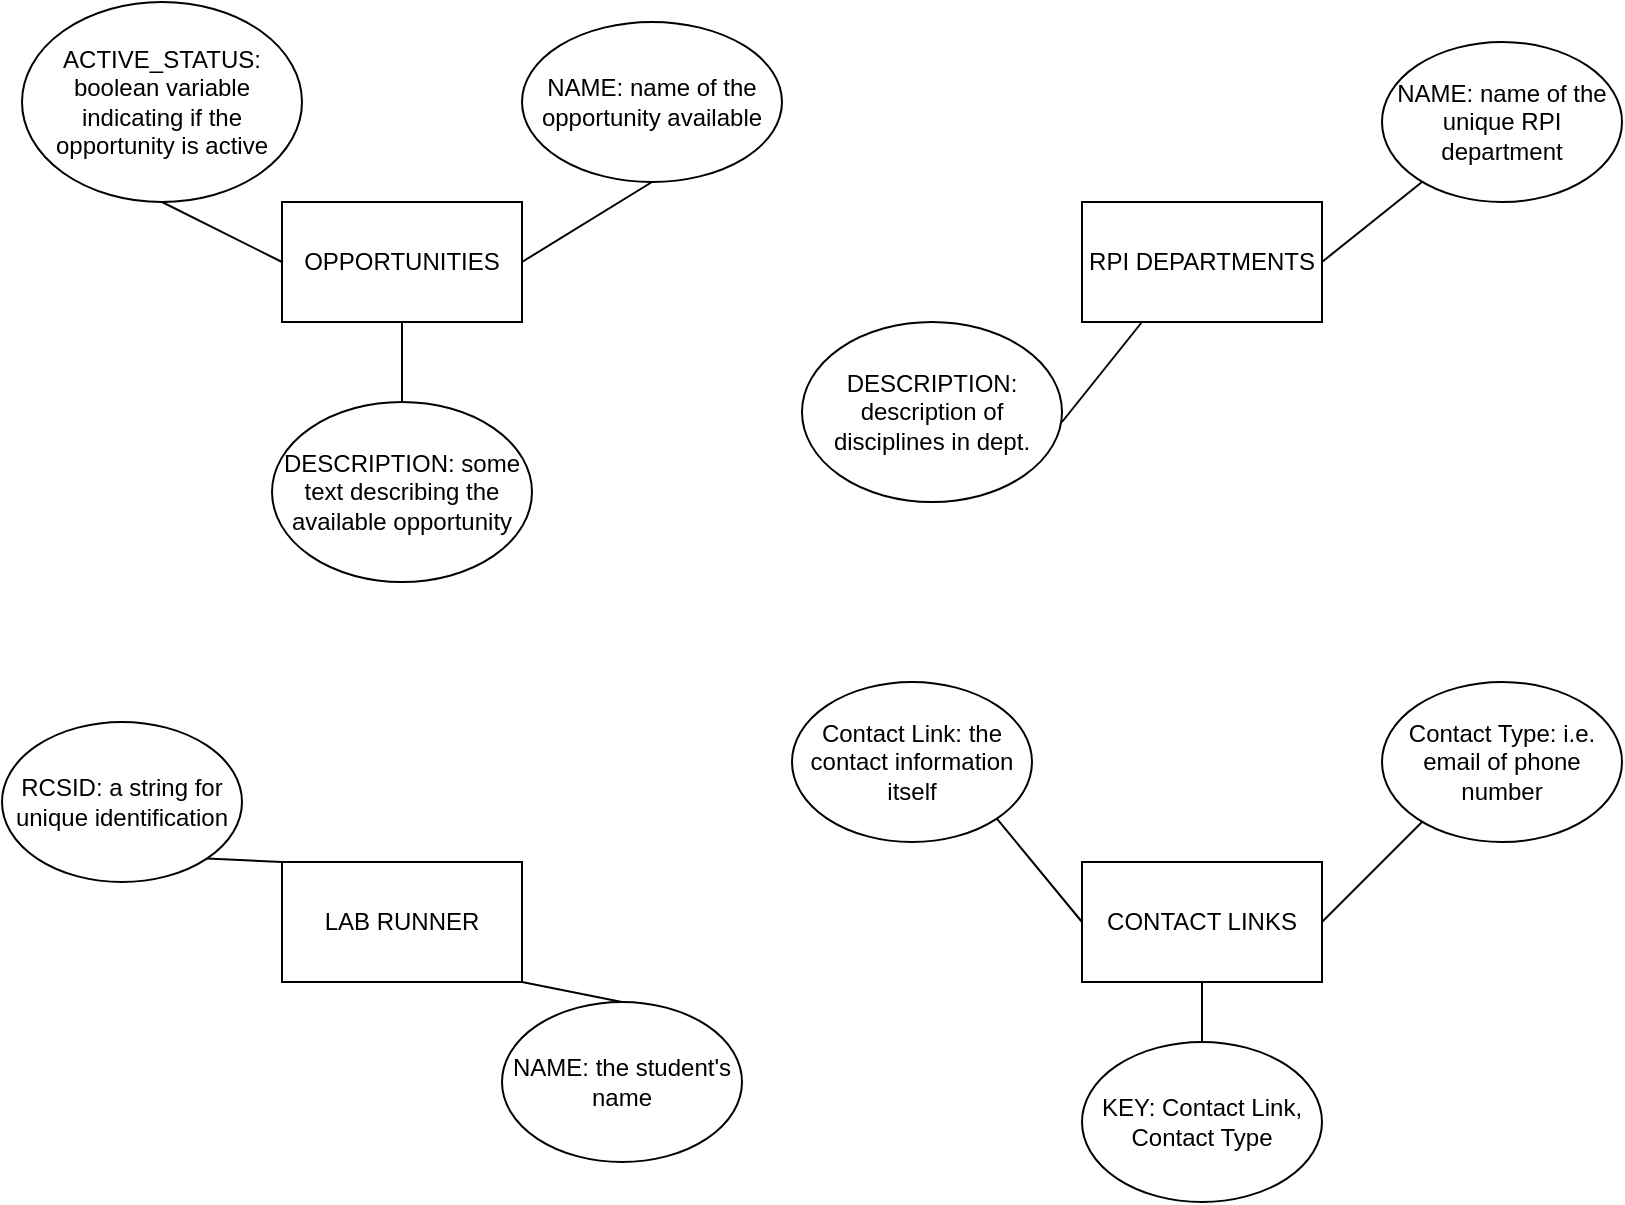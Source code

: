 <mxfile version="22.0.0" type="device">
  <diagram name="Page-1" id="qjayHnTlIwdImuQsa-e1">
    <mxGraphModel dx="1050" dy="596" grid="1" gridSize="10" guides="1" tooltips="1" connect="1" arrows="1" fold="1" page="1" pageScale="1" pageWidth="850" pageHeight="1100" math="0" shadow="0">
      <root>
        <mxCell id="0" />
        <mxCell id="1" parent="0" />
        <mxCell id="fnv_rUecruzkoxiH9KBW-2" value="LAB RUNNER" style="rounded=0;whiteSpace=wrap;html=1;" vertex="1" parent="1">
          <mxGeometry x="170" y="450" width="120" height="60" as="geometry" />
        </mxCell>
        <mxCell id="fnv_rUecruzkoxiH9KBW-3" value="OPPORTUNITIES" style="rounded=0;whiteSpace=wrap;html=1;" vertex="1" parent="1">
          <mxGeometry x="170" y="120" width="120" height="60" as="geometry" />
        </mxCell>
        <mxCell id="fnv_rUecruzkoxiH9KBW-4" value="RPI DEPARTMENTS" style="rounded=0;whiteSpace=wrap;html=1;" vertex="1" parent="1">
          <mxGeometry x="570" y="120" width="120" height="60" as="geometry" />
        </mxCell>
        <mxCell id="fnv_rUecruzkoxiH9KBW-5" value="CONTACT LINKS" style="rounded=0;whiteSpace=wrap;html=1;" vertex="1" parent="1">
          <mxGeometry x="570" y="450" width="120" height="60" as="geometry" />
        </mxCell>
        <mxCell id="fnv_rUecruzkoxiH9KBW-11" value="ACTIVE_STATUS: boolean variable indicating if the opportunity is active" style="ellipse;whiteSpace=wrap;html=1;" vertex="1" parent="1">
          <mxGeometry x="40" y="20" width="140" height="100" as="geometry" />
        </mxCell>
        <mxCell id="fnv_rUecruzkoxiH9KBW-12" value="NAME: name of the opportunity available" style="ellipse;whiteSpace=wrap;html=1;" vertex="1" parent="1">
          <mxGeometry x="290" y="30" width="130" height="80" as="geometry" />
        </mxCell>
        <mxCell id="fnv_rUecruzkoxiH9KBW-13" value="DESCRIPTION: some text describing the available opportunity" style="ellipse;whiteSpace=wrap;html=1;" vertex="1" parent="1">
          <mxGeometry x="165" y="220" width="130" height="90" as="geometry" />
        </mxCell>
        <mxCell id="fnv_rUecruzkoxiH9KBW-14" value="RCSID: a string for unique identification" style="ellipse;whiteSpace=wrap;html=1;" vertex="1" parent="1">
          <mxGeometry x="30" y="380" width="120" height="80" as="geometry" />
        </mxCell>
        <mxCell id="fnv_rUecruzkoxiH9KBW-15" value="NAME: the student&#39;s name" style="ellipse;whiteSpace=wrap;html=1;" vertex="1" parent="1">
          <mxGeometry x="280" y="520" width="120" height="80" as="geometry" />
        </mxCell>
        <mxCell id="fnv_rUecruzkoxiH9KBW-16" value="DESCRIPTION: description of disciplines in dept." style="ellipse;whiteSpace=wrap;html=1;" vertex="1" parent="1">
          <mxGeometry x="430" y="180" width="130" height="90" as="geometry" />
        </mxCell>
        <mxCell id="fnv_rUecruzkoxiH9KBW-17" value="NAME: name of the unique RPI department" style="ellipse;whiteSpace=wrap;html=1;" vertex="1" parent="1">
          <mxGeometry x="720" y="40" width="120" height="80" as="geometry" />
        </mxCell>
        <mxCell id="fnv_rUecruzkoxiH9KBW-18" value="Contact Link: the contact information itself" style="ellipse;whiteSpace=wrap;html=1;" vertex="1" parent="1">
          <mxGeometry x="425" y="360" width="120" height="80" as="geometry" />
        </mxCell>
        <mxCell id="fnv_rUecruzkoxiH9KBW-19" value="Contact Type: i.e. email of phone number" style="ellipse;whiteSpace=wrap;html=1;" vertex="1" parent="1">
          <mxGeometry x="720" y="360" width="120" height="80" as="geometry" />
        </mxCell>
        <mxCell id="fnv_rUecruzkoxiH9KBW-20" value="KEY: Contact Link, Contact Type" style="ellipse;whiteSpace=wrap;html=1;" vertex="1" parent="1">
          <mxGeometry x="570" y="540" width="120" height="80" as="geometry" />
        </mxCell>
        <mxCell id="fnv_rUecruzkoxiH9KBW-21" value="" style="endArrow=none;html=1;rounded=0;exitX=1;exitY=1;exitDx=0;exitDy=0;entryX=0;entryY=0;entryDx=0;entryDy=0;" edge="1" parent="1" source="fnv_rUecruzkoxiH9KBW-14" target="fnv_rUecruzkoxiH9KBW-2">
          <mxGeometry width="50" height="50" relative="1" as="geometry">
            <mxPoint x="400" y="340" as="sourcePoint" />
            <mxPoint x="450" y="290" as="targetPoint" />
          </mxGeometry>
        </mxCell>
        <mxCell id="fnv_rUecruzkoxiH9KBW-22" value="" style="endArrow=none;html=1;rounded=0;exitX=1;exitY=1;exitDx=0;exitDy=0;entryX=0.5;entryY=0;entryDx=0;entryDy=0;" edge="1" parent="1" source="fnv_rUecruzkoxiH9KBW-2" target="fnv_rUecruzkoxiH9KBW-15">
          <mxGeometry width="50" height="50" relative="1" as="geometry">
            <mxPoint x="400" y="340" as="sourcePoint" />
            <mxPoint x="450" y="290" as="targetPoint" />
          </mxGeometry>
        </mxCell>
        <mxCell id="fnv_rUecruzkoxiH9KBW-23" value="" style="endArrow=none;html=1;rounded=0;entryX=0.5;entryY=1;entryDx=0;entryDy=0;exitX=0.5;exitY=0;exitDx=0;exitDy=0;" edge="1" parent="1" source="fnv_rUecruzkoxiH9KBW-20" target="fnv_rUecruzkoxiH9KBW-5">
          <mxGeometry width="50" height="50" relative="1" as="geometry">
            <mxPoint x="710" y="570" as="sourcePoint" />
            <mxPoint x="760" y="520" as="targetPoint" />
          </mxGeometry>
        </mxCell>
        <mxCell id="fnv_rUecruzkoxiH9KBW-24" value="" style="endArrow=none;html=1;rounded=0;entryX=0;entryY=0.5;entryDx=0;entryDy=0;exitX=1;exitY=1;exitDx=0;exitDy=0;" edge="1" parent="1" source="fnv_rUecruzkoxiH9KBW-18" target="fnv_rUecruzkoxiH9KBW-5">
          <mxGeometry width="50" height="50" relative="1" as="geometry">
            <mxPoint x="500" y="490" as="sourcePoint" />
            <mxPoint x="550" y="440" as="targetPoint" />
          </mxGeometry>
        </mxCell>
        <mxCell id="fnv_rUecruzkoxiH9KBW-25" value="" style="endArrow=none;html=1;rounded=0;entryX=0.5;entryY=1;entryDx=0;entryDy=0;exitX=0.5;exitY=0;exitDx=0;exitDy=0;" edge="1" parent="1" source="fnv_rUecruzkoxiH9KBW-13" target="fnv_rUecruzkoxiH9KBW-3">
          <mxGeometry width="50" height="50" relative="1" as="geometry">
            <mxPoint x="315" y="230" as="sourcePoint" />
            <mxPoint x="365" y="180" as="targetPoint" />
          </mxGeometry>
        </mxCell>
        <mxCell id="fnv_rUecruzkoxiH9KBW-26" value="" style="endArrow=none;html=1;rounded=0;entryX=0;entryY=0.5;entryDx=0;entryDy=0;exitX=0.5;exitY=1;exitDx=0;exitDy=0;" edge="1" parent="1" source="fnv_rUecruzkoxiH9KBW-11" target="fnv_rUecruzkoxiH9KBW-3">
          <mxGeometry width="50" height="50" relative="1" as="geometry">
            <mxPoint x="90" y="190" as="sourcePoint" />
            <mxPoint x="140" y="140" as="targetPoint" />
          </mxGeometry>
        </mxCell>
        <mxCell id="fnv_rUecruzkoxiH9KBW-27" value="" style="endArrow=none;html=1;rounded=0;" edge="1" parent="1">
          <mxGeometry width="50" height="50" relative="1" as="geometry">
            <mxPoint x="690" y="480" as="sourcePoint" />
            <mxPoint x="740" y="430" as="targetPoint" />
          </mxGeometry>
        </mxCell>
        <mxCell id="fnv_rUecruzkoxiH9KBW-28" value="" style="endArrow=none;html=1;rounded=0;entryX=0.5;entryY=1;entryDx=0;entryDy=0;" edge="1" parent="1" target="fnv_rUecruzkoxiH9KBW-12">
          <mxGeometry width="50" height="50" relative="1" as="geometry">
            <mxPoint x="290" y="150" as="sourcePoint" />
            <mxPoint x="340" y="100" as="targetPoint" />
          </mxGeometry>
        </mxCell>
        <mxCell id="fnv_rUecruzkoxiH9KBW-29" value="" style="endArrow=none;html=1;rounded=0;entryX=0.25;entryY=1;entryDx=0;entryDy=0;" edge="1" parent="1" target="fnv_rUecruzkoxiH9KBW-4">
          <mxGeometry width="50" height="50" relative="1" as="geometry">
            <mxPoint x="560" y="230" as="sourcePoint" />
            <mxPoint x="610" y="180" as="targetPoint" />
          </mxGeometry>
        </mxCell>
        <mxCell id="fnv_rUecruzkoxiH9KBW-30" value="" style="endArrow=none;html=1;rounded=0;exitX=1;exitY=0.5;exitDx=0;exitDy=0;" edge="1" parent="1" source="fnv_rUecruzkoxiH9KBW-4">
          <mxGeometry width="50" height="50" relative="1" as="geometry">
            <mxPoint x="690" y="160" as="sourcePoint" />
            <mxPoint x="740" y="110" as="targetPoint" />
          </mxGeometry>
        </mxCell>
      </root>
    </mxGraphModel>
  </diagram>
</mxfile>
